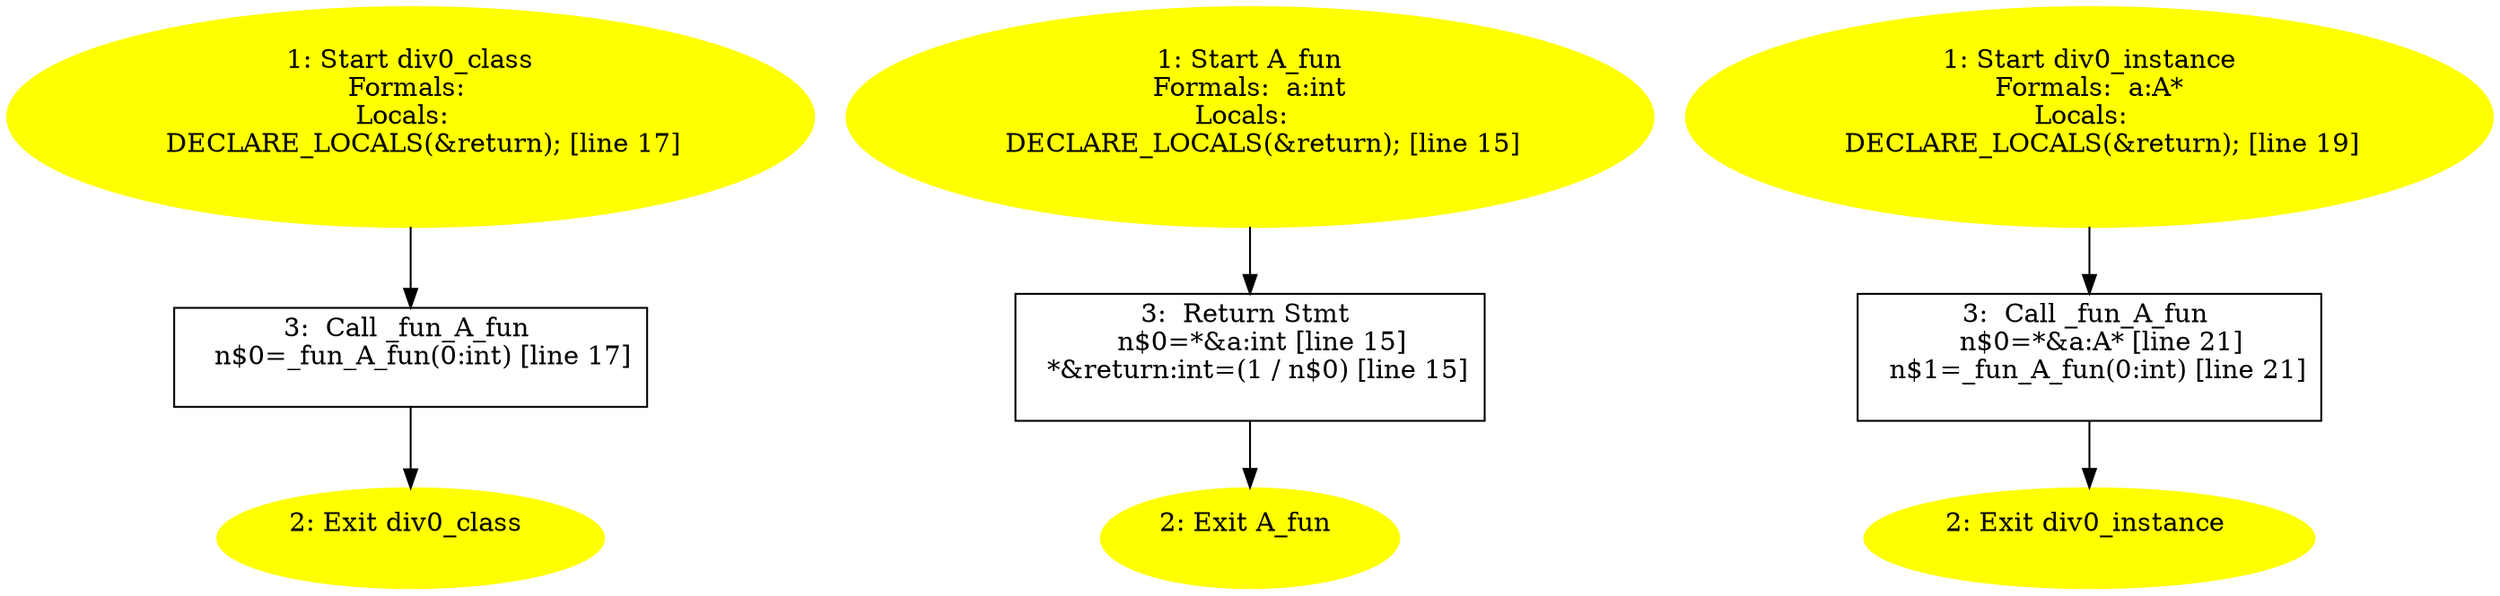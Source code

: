 /* @generated */
digraph iCFG {
"div0_class#_Z10div0_classv.fd725c6ecd145e6f806a63d5b7a6247c_1" [label="1: Start div0_class\nFormals: \nLocals:  \n   DECLARE_LOCALS(&return); [line 17]\n " color=yellow style=filled]
	

	 "div0_class#_Z10div0_classv.fd725c6ecd145e6f806a63d5b7a6247c_1" -> "div0_class#_Z10div0_classv.fd725c6ecd145e6f806a63d5b7a6247c_3" ;
"div0_class#_Z10div0_classv.fd725c6ecd145e6f806a63d5b7a6247c_2" [label="2: Exit div0_class \n  " color=yellow style=filled]
	

"div0_class#_Z10div0_classv.fd725c6ecd145e6f806a63d5b7a6247c_3" [label="3:  Call _fun_A_fun \n   n$0=_fun_A_fun(0:int) [line 17]\n " shape="box"]
	

	 "div0_class#_Z10div0_classv.fd725c6ecd145e6f806a63d5b7a6247c_3" -> "div0_class#_Z10div0_classv.fd725c6ecd145e6f806a63d5b7a6247c_2" ;
"fun#A#(_ZN1A3funEi).1217ae18adb247c2e3f6f070a6805a4b_1" [label="1: Start A_fun\nFormals:  a:int\nLocals:  \n   DECLARE_LOCALS(&return); [line 15]\n " color=yellow style=filled]
	

	 "fun#A#(_ZN1A3funEi).1217ae18adb247c2e3f6f070a6805a4b_1" -> "fun#A#(_ZN1A3funEi).1217ae18adb247c2e3f6f070a6805a4b_3" ;
"fun#A#(_ZN1A3funEi).1217ae18adb247c2e3f6f070a6805a4b_2" [label="2: Exit A_fun \n  " color=yellow style=filled]
	

"fun#A#(_ZN1A3funEi).1217ae18adb247c2e3f6f070a6805a4b_3" [label="3:  Return Stmt \n   n$0=*&a:int [line 15]\n  *&return:int=(1 / n$0) [line 15]\n " shape="box"]
	

	 "fun#A#(_ZN1A3funEi).1217ae18adb247c2e3f6f070a6805a4b_3" -> "fun#A#(_ZN1A3funEi).1217ae18adb247c2e3f6f070a6805a4b_2" ;
"div0_instance#_Z13div0_instanceP1A.2638ef2378ffe4d2937fb96f33a5a0b4_1" [label="1: Start div0_instance\nFormals:  a:A*\nLocals:  \n   DECLARE_LOCALS(&return); [line 19]\n " color=yellow style=filled]
	

	 "div0_instance#_Z13div0_instanceP1A.2638ef2378ffe4d2937fb96f33a5a0b4_1" -> "div0_instance#_Z13div0_instanceP1A.2638ef2378ffe4d2937fb96f33a5a0b4_3" ;
"div0_instance#_Z13div0_instanceP1A.2638ef2378ffe4d2937fb96f33a5a0b4_2" [label="2: Exit div0_instance \n  " color=yellow style=filled]
	

"div0_instance#_Z13div0_instanceP1A.2638ef2378ffe4d2937fb96f33a5a0b4_3" [label="3:  Call _fun_A_fun \n   n$0=*&a:A* [line 21]\n  n$1=_fun_A_fun(0:int) [line 21]\n " shape="box"]
	

	 "div0_instance#_Z13div0_instanceP1A.2638ef2378ffe4d2937fb96f33a5a0b4_3" -> "div0_instance#_Z13div0_instanceP1A.2638ef2378ffe4d2937fb96f33a5a0b4_2" ;
}
